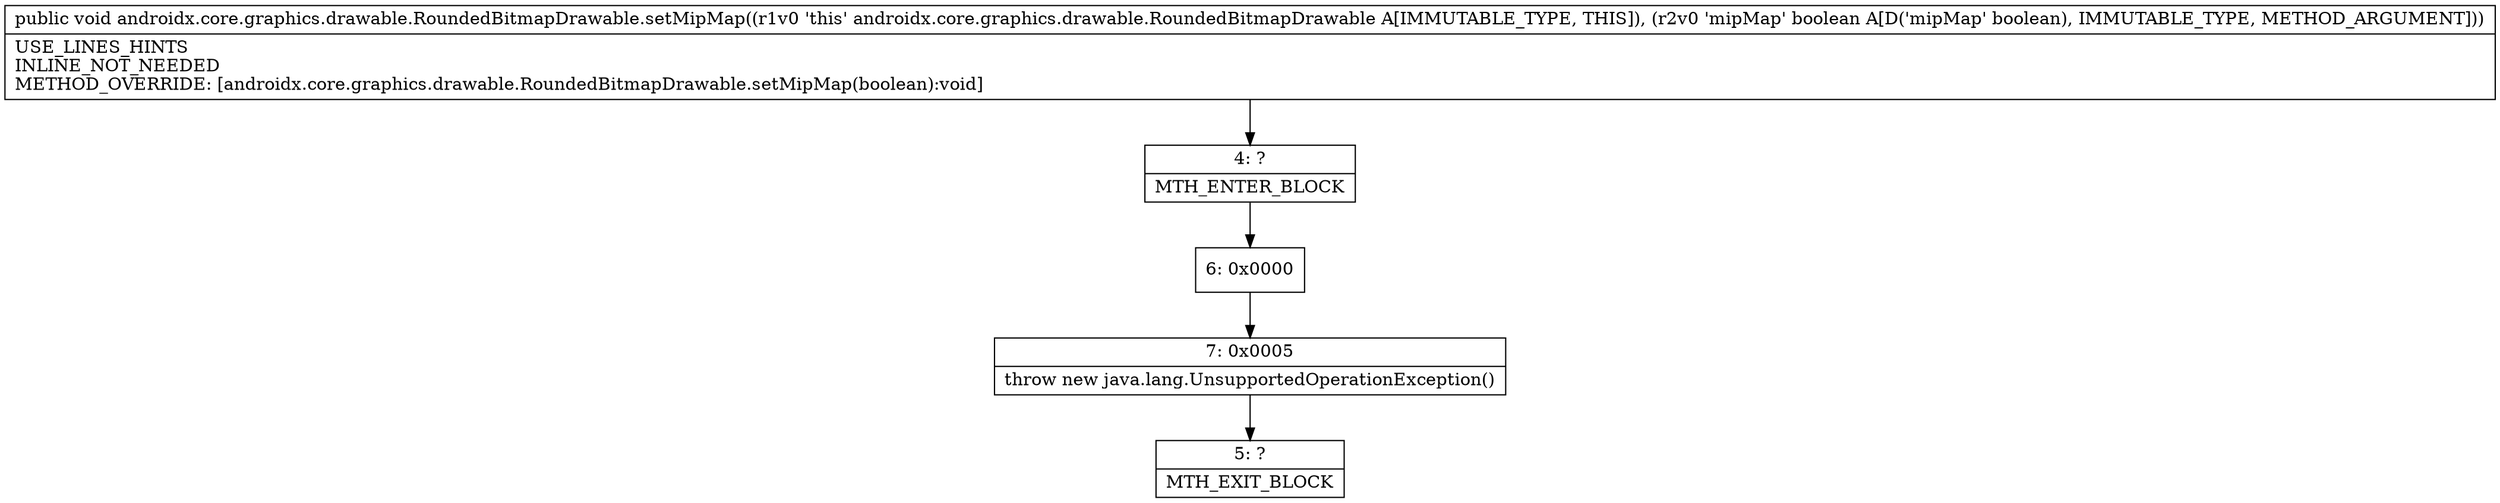 digraph "CFG forandroidx.core.graphics.drawable.RoundedBitmapDrawable.setMipMap(Z)V" {
Node_4 [shape=record,label="{4\:\ ?|MTH_ENTER_BLOCK\l}"];
Node_6 [shape=record,label="{6\:\ 0x0000}"];
Node_7 [shape=record,label="{7\:\ 0x0005|throw new java.lang.UnsupportedOperationException()\l}"];
Node_5 [shape=record,label="{5\:\ ?|MTH_EXIT_BLOCK\l}"];
MethodNode[shape=record,label="{public void androidx.core.graphics.drawable.RoundedBitmapDrawable.setMipMap((r1v0 'this' androidx.core.graphics.drawable.RoundedBitmapDrawable A[IMMUTABLE_TYPE, THIS]), (r2v0 'mipMap' boolean A[D('mipMap' boolean), IMMUTABLE_TYPE, METHOD_ARGUMENT]))  | USE_LINES_HINTS\lINLINE_NOT_NEEDED\lMETHOD_OVERRIDE: [androidx.core.graphics.drawable.RoundedBitmapDrawable.setMipMap(boolean):void]\l}"];
MethodNode -> Node_4;Node_4 -> Node_6;
Node_6 -> Node_7;
Node_7 -> Node_5;
}

